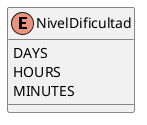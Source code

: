 @startuml
'https://plantuml.com/class-diagram


enum NivelDificultad {
DAYS
HOURS
MINUTES
}

@enduml